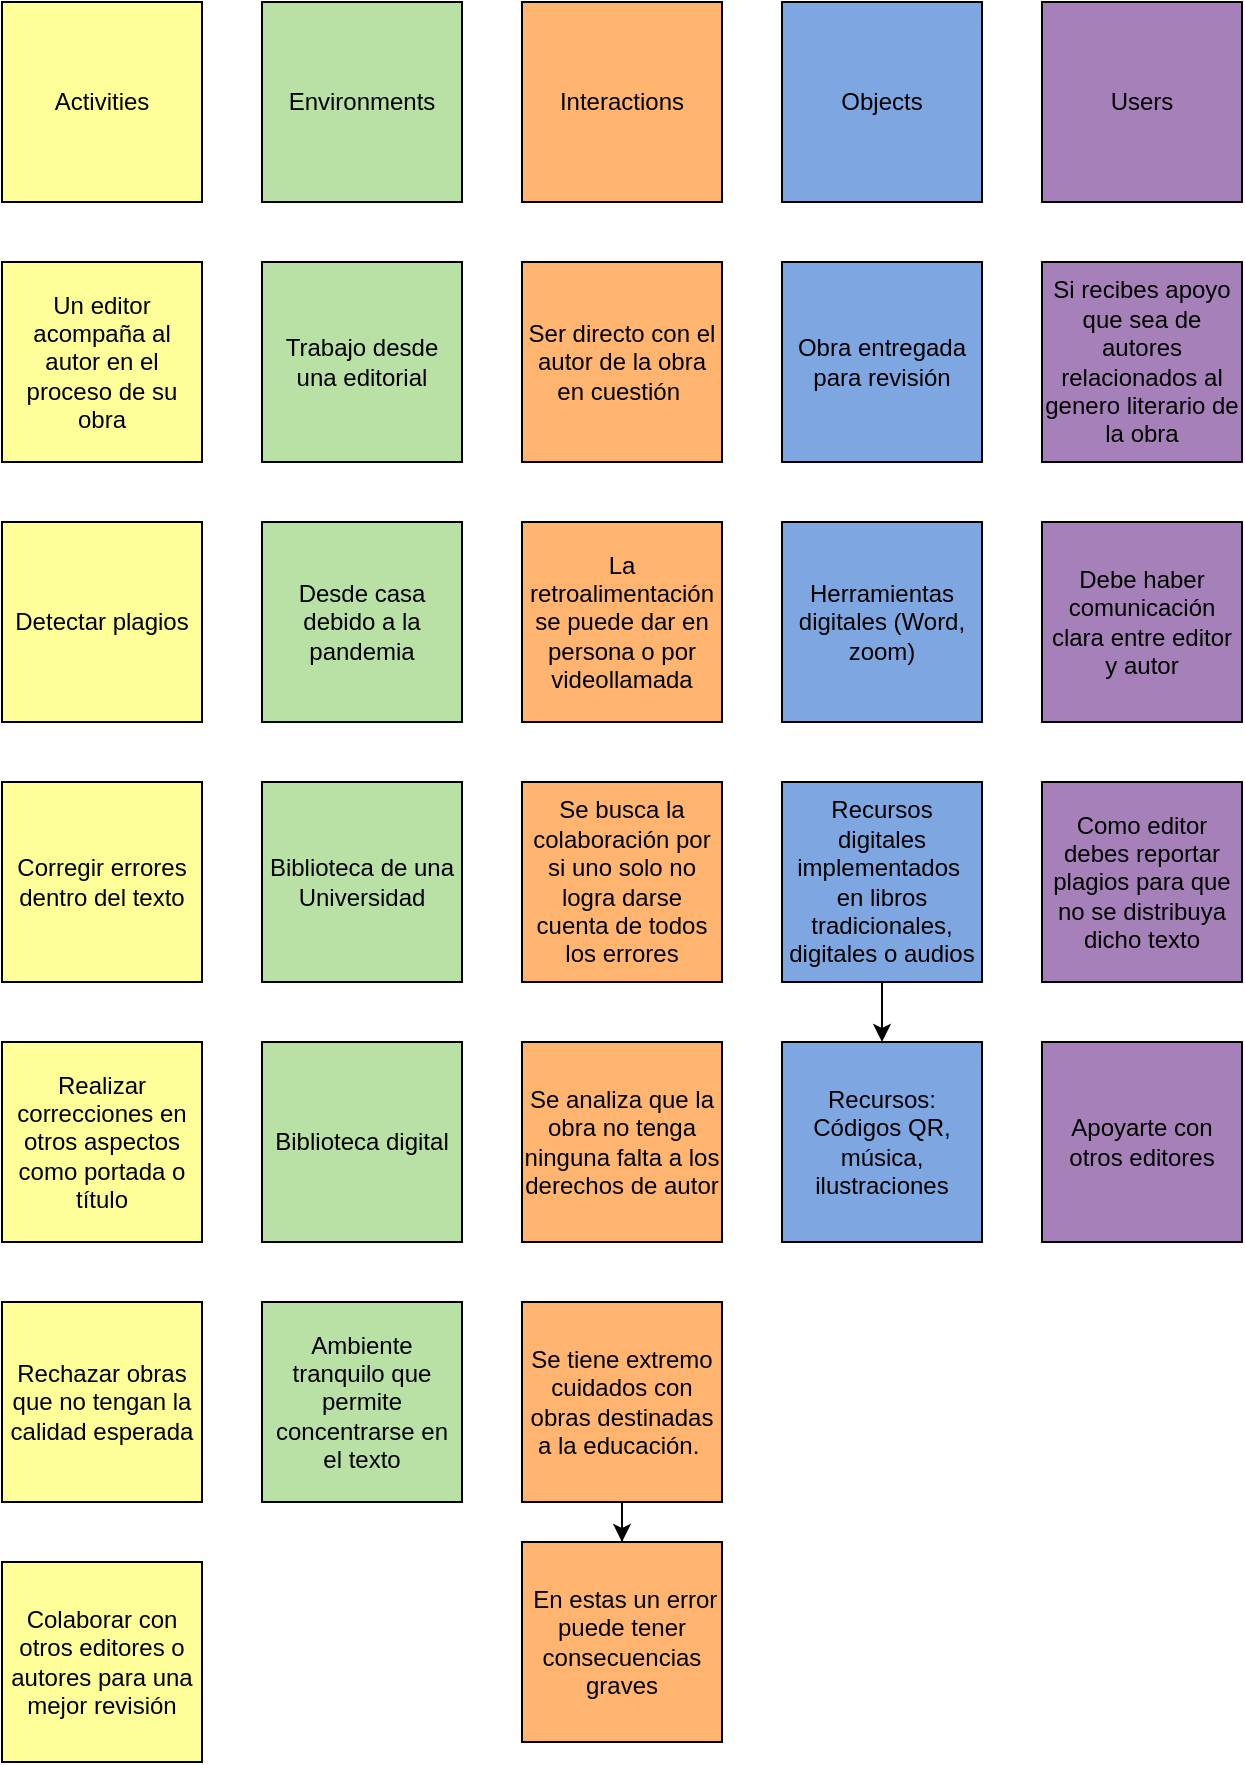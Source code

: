 <mxfile version="14.9.8" type="device"><diagram id="zkvuFXrRoPkjSZxDBcah" name="Page-1"><mxGraphModel dx="815" dy="884" grid="1" gridSize="10" guides="1" tooltips="1" connect="1" arrows="1" fold="1" page="1" pageScale="1" pageWidth="827" pageHeight="1169" math="0" shadow="0"><root><mxCell id="0"/><mxCell id="1" parent="0"/><mxCell id="mDHVI0_YMlcP7k4SzOG0-4" value="Activities" style="whiteSpace=wrap;html=1;aspect=fixed;fillColor=#FFFF99;" parent="1" vertex="1"><mxGeometry x="80" y="40" width="100" height="100" as="geometry"/></mxCell><mxCell id="kvEsGtb5p9pceOMLXZX9-1" value="Environments" style="whiteSpace=wrap;html=1;aspect=fixed;fillColor=#B9E0A5;" parent="1" vertex="1"><mxGeometry x="210" y="40" width="100" height="100" as="geometry"/></mxCell><mxCell id="kvEsGtb5p9pceOMLXZX9-2" value="Interactions" style="whiteSpace=wrap;html=1;aspect=fixed;fillColor=#FFB570;" parent="1" vertex="1"><mxGeometry x="340" y="40" width="100" height="100" as="geometry"/></mxCell><mxCell id="kvEsGtb5p9pceOMLXZX9-3" value="Objects" style="whiteSpace=wrap;html=1;aspect=fixed;fillColor=#7EA6E0;" parent="1" vertex="1"><mxGeometry x="470" y="40" width="100" height="100" as="geometry"/></mxCell><mxCell id="kvEsGtb5p9pceOMLXZX9-4" value="Users" style="whiteSpace=wrap;html=1;aspect=fixed;fillColor=#A680B8;" parent="1" vertex="1"><mxGeometry x="600" y="40" width="100" height="100" as="geometry"/></mxCell><mxCell id="7KiGnIqs1KFJ0dVZAwqC-1" value="Un editor acompaña al autor en el proceso de su obra" style="whiteSpace=wrap;html=1;aspect=fixed;fillColor=#FFFF99;" vertex="1" parent="1"><mxGeometry x="80" y="170" width="100" height="100" as="geometry"/></mxCell><mxCell id="7KiGnIqs1KFJ0dVZAwqC-2" value="Detectar plagios" style="whiteSpace=wrap;html=1;aspect=fixed;fillColor=#FFFF99;" vertex="1" parent="1"><mxGeometry x="80" y="300" width="100" height="100" as="geometry"/></mxCell><mxCell id="7KiGnIqs1KFJ0dVZAwqC-3" value="Corregir errores dentro del texto" style="whiteSpace=wrap;html=1;aspect=fixed;fillColor=#FFFF99;" vertex="1" parent="1"><mxGeometry x="80" y="430" width="100" height="100" as="geometry"/></mxCell><mxCell id="7KiGnIqs1KFJ0dVZAwqC-4" value="Realizar correcciones en otros aspectos como portada o título" style="whiteSpace=wrap;html=1;aspect=fixed;fillColor=#FFFF99;" vertex="1" parent="1"><mxGeometry x="80" y="560" width="100" height="100" as="geometry"/></mxCell><mxCell id="7KiGnIqs1KFJ0dVZAwqC-5" value="Rechazar obras que no tengan la calidad esperada" style="whiteSpace=wrap;html=1;aspect=fixed;fillColor=#FFFF99;" vertex="1" parent="1"><mxGeometry x="80" y="690" width="100" height="100" as="geometry"/></mxCell><mxCell id="7KiGnIqs1KFJ0dVZAwqC-6" value="Trabajo desde una editorial" style="whiteSpace=wrap;html=1;aspect=fixed;fillColor=#B9E0A5;" vertex="1" parent="1"><mxGeometry x="210" y="170" width="100" height="100" as="geometry"/></mxCell><mxCell id="7KiGnIqs1KFJ0dVZAwqC-7" value="Desde casa debido a la pandemia" style="whiteSpace=wrap;html=1;aspect=fixed;fillColor=#B9E0A5;" vertex="1" parent="1"><mxGeometry x="210" y="300" width="100" height="100" as="geometry"/></mxCell><mxCell id="7KiGnIqs1KFJ0dVZAwqC-8" value="Biblioteca de una Universidad" style="whiteSpace=wrap;html=1;aspect=fixed;fillColor=#B9E0A5;" vertex="1" parent="1"><mxGeometry x="210" y="430" width="100" height="100" as="geometry"/></mxCell><mxCell id="7KiGnIqs1KFJ0dVZAwqC-9" value="Ser directo con el autor de la obra en cuestión&amp;nbsp;" style="whiteSpace=wrap;html=1;aspect=fixed;fillColor=#FFB570;" vertex="1" parent="1"><mxGeometry x="340" y="170" width="100" height="100" as="geometry"/></mxCell><mxCell id="7KiGnIqs1KFJ0dVZAwqC-10" value="La retroalimentación se puede dar en persona o por videollamada" style="whiteSpace=wrap;html=1;aspect=fixed;fillColor=#FFB570;" vertex="1" parent="1"><mxGeometry x="340" y="300" width="100" height="100" as="geometry"/></mxCell><mxCell id="7KiGnIqs1KFJ0dVZAwqC-11" value="Se busca la colaboración por si uno solo no logra darse cuenta de todos los errores" style="whiteSpace=wrap;html=1;aspect=fixed;fillColor=#FFB570;" vertex="1" parent="1"><mxGeometry x="340" y="430" width="100" height="100" as="geometry"/></mxCell><mxCell id="7KiGnIqs1KFJ0dVZAwqC-12" value="Obra entregada para revisión" style="whiteSpace=wrap;html=1;aspect=fixed;fillColor=#7EA6E0;" vertex="1" parent="1"><mxGeometry x="470" y="170" width="100" height="100" as="geometry"/></mxCell><mxCell id="7KiGnIqs1KFJ0dVZAwqC-13" value="Herramientas digitales (Word, zoom)" style="whiteSpace=wrap;html=1;aspect=fixed;fillColor=#7EA6E0;" vertex="1" parent="1"><mxGeometry x="470" y="300" width="100" height="100" as="geometry"/></mxCell><mxCell id="7KiGnIqs1KFJ0dVZAwqC-26" style="edgeStyle=orthogonalEdgeStyle;rounded=0;orthogonalLoop=1;jettySize=auto;html=1;entryX=0.5;entryY=0;entryDx=0;entryDy=0;" edge="1" parent="1" source="7KiGnIqs1KFJ0dVZAwqC-14" target="7KiGnIqs1KFJ0dVZAwqC-25"><mxGeometry relative="1" as="geometry"/></mxCell><mxCell id="7KiGnIqs1KFJ0dVZAwqC-14" value="Recursos digitales implementados&amp;nbsp; en libros tradicionales, digitales o audios" style="whiteSpace=wrap;html=1;aspect=fixed;fillColor=#7EA6E0;" vertex="1" parent="1"><mxGeometry x="470" y="430" width="100" height="100" as="geometry"/></mxCell><mxCell id="7KiGnIqs1KFJ0dVZAwqC-15" value="Si recibes apoyo que sea de autores relacionados al genero literario de la obra" style="whiteSpace=wrap;html=1;aspect=fixed;fillColor=#A680B8;" vertex="1" parent="1"><mxGeometry x="600" y="170" width="100" height="100" as="geometry"/></mxCell><mxCell id="7KiGnIqs1KFJ0dVZAwqC-16" value="Debe haber comunicación clara entre editor y autor" style="whiteSpace=wrap;html=1;aspect=fixed;fillColor=#A680B8;" vertex="1" parent="1"><mxGeometry x="600" y="300" width="100" height="100" as="geometry"/></mxCell><mxCell id="7KiGnIqs1KFJ0dVZAwqC-17" value="Como editor debes reportar plagios para que no se distribuya dicho texto" style="whiteSpace=wrap;html=1;aspect=fixed;fillColor=#A680B8;" vertex="1" parent="1"><mxGeometry x="600" y="430" width="100" height="100" as="geometry"/></mxCell><mxCell id="7KiGnIqs1KFJ0dVZAwqC-18" value="Biblioteca digital" style="whiteSpace=wrap;html=1;aspect=fixed;fillColor=#B9E0A5;" vertex="1" parent="1"><mxGeometry x="210" y="560" width="100" height="100" as="geometry"/></mxCell><mxCell id="7KiGnIqs1KFJ0dVZAwqC-19" value="Ambiente tranquilo que permite concentrarse en el texto" style="whiteSpace=wrap;html=1;aspect=fixed;fillColor=#B9E0A5;" vertex="1" parent="1"><mxGeometry x="210" y="690" width="100" height="100" as="geometry"/></mxCell><mxCell id="7KiGnIqs1KFJ0dVZAwqC-20" value="Colaborar con otros editores o autores para una mejor revisión" style="whiteSpace=wrap;html=1;aspect=fixed;fillColor=#FFFF99;" vertex="1" parent="1"><mxGeometry x="80" y="820" width="100" height="100" as="geometry"/></mxCell><mxCell id="7KiGnIqs1KFJ0dVZAwqC-21" value="Se analiza que la obra no tenga ninguna falta a los derechos de autor" style="whiteSpace=wrap;html=1;aspect=fixed;fillColor=#FFB570;" vertex="1" parent="1"><mxGeometry x="340" y="560" width="100" height="100" as="geometry"/></mxCell><mxCell id="7KiGnIqs1KFJ0dVZAwqC-24" style="edgeStyle=orthogonalEdgeStyle;rounded=0;orthogonalLoop=1;jettySize=auto;html=1;" edge="1" parent="1" source="7KiGnIqs1KFJ0dVZAwqC-22" target="7KiGnIqs1KFJ0dVZAwqC-23"><mxGeometry relative="1" as="geometry"/></mxCell><mxCell id="7KiGnIqs1KFJ0dVZAwqC-22" value="Se tiene extremo cuidados con obras destinadas a la educación.&amp;nbsp;" style="whiteSpace=wrap;html=1;aspect=fixed;fillColor=#FFB570;" vertex="1" parent="1"><mxGeometry x="340" y="690" width="100" height="100" as="geometry"/></mxCell><mxCell id="7KiGnIqs1KFJ0dVZAwqC-23" value="&amp;nbsp;En estas un error puede tener consecuencias graves" style="whiteSpace=wrap;html=1;aspect=fixed;fillColor=#FFB570;" vertex="1" parent="1"><mxGeometry x="340" y="810" width="100" height="100" as="geometry"/></mxCell><mxCell id="7KiGnIqs1KFJ0dVZAwqC-25" value="Recursos: Códigos QR, música, ilustraciones" style="whiteSpace=wrap;html=1;aspect=fixed;fillColor=#7EA6E0;" vertex="1" parent="1"><mxGeometry x="470" y="560" width="100" height="100" as="geometry"/></mxCell><mxCell id="7KiGnIqs1KFJ0dVZAwqC-28" value="Apoyarte con otros editores" style="whiteSpace=wrap;html=1;aspect=fixed;fillColor=#A680B8;" vertex="1" parent="1"><mxGeometry x="600" y="560" width="100" height="100" as="geometry"/></mxCell></root></mxGraphModel></diagram></mxfile>